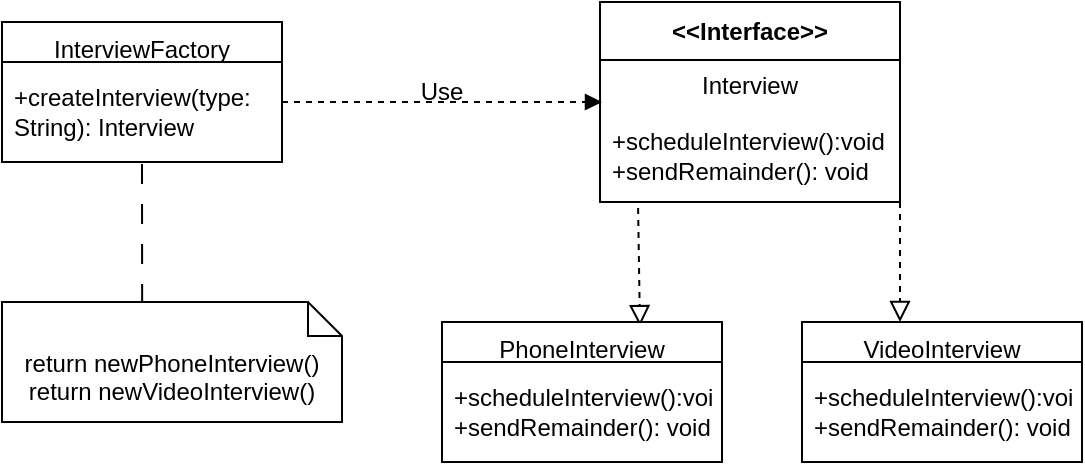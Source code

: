 <mxfile version="26.2.2">
  <diagram name="Page-1" id="c4acf3e9-155e-7222-9cf6-157b1a14988f">
    <mxGraphModel dx="858" dy="521" grid="1" gridSize="10" guides="1" tooltips="1" connect="1" arrows="1" fold="1" page="1" pageScale="1" pageWidth="850" pageHeight="1100" background="none" math="0" shadow="0">
      <root>
        <mxCell id="0" />
        <mxCell id="1" parent="0" />
        <mxCell id="wp97_dCdj_aK55z3YsEy-1" value="InterviewFactory" style="swimlane;fontStyle=0;align=center;verticalAlign=top;childLayout=stackLayout;horizontal=1;startSize=20;horizontalStack=0;resizeParent=1;resizeParentMax=0;resizeLast=0;collapsible=0;marginBottom=0;html=1;whiteSpace=wrap;" vertex="1" parent="1">
          <mxGeometry x="40" y="80" width="140" height="70" as="geometry" />
        </mxCell>
        <mxCell id="wp97_dCdj_aK55z3YsEy-2" value="+createInterview(type:&lt;div&gt;String): Interview&lt;/div&gt;" style="text;html=1;strokeColor=none;fillColor=none;align=left;verticalAlign=middle;spacingLeft=4;spacingRight=4;overflow=hidden;rotatable=0;points=[[0,0.5],[1,0.5]];portConstraint=eastwest;whiteSpace=wrap;" vertex="1" parent="wp97_dCdj_aK55z3YsEy-1">
          <mxGeometry y="20" width="140" height="50" as="geometry" />
        </mxCell>
        <mxCell id="wp97_dCdj_aK55z3YsEy-3" value="&amp;lt;&amp;lt;Interface&amp;gt;&amp;gt;" style="swimlane;fontStyle=1;align=center;verticalAlign=middle;childLayout=stackLayout;horizontal=1;startSize=29;horizontalStack=0;resizeParent=1;resizeParentMax=0;resizeLast=0;collapsible=0;marginBottom=0;html=1;whiteSpace=wrap;" vertex="1" parent="1">
          <mxGeometry x="339" y="70" width="150" height="100" as="geometry" />
        </mxCell>
        <mxCell id="wp97_dCdj_aK55z3YsEy-4" value="Interview" style="text;html=1;strokeColor=none;fillColor=none;align=center;verticalAlign=middle;spacingLeft=4;spacingRight=4;overflow=hidden;rotatable=0;points=[[0,0.5],[1,0.5]];portConstraint=eastwest;whiteSpace=wrap;" vertex="1" parent="wp97_dCdj_aK55z3YsEy-3">
          <mxGeometry y="29" width="150" height="25" as="geometry" />
        </mxCell>
        <mxCell id="wp97_dCdj_aK55z3YsEy-5" value="+scheduleInterview():void&lt;div&gt;+sendRemainder(): void&lt;/div&gt;" style="text;html=1;strokeColor=none;fillColor=none;align=left;verticalAlign=middle;spacingLeft=4;spacingRight=4;overflow=hidden;rotatable=0;points=[[0,0.5],[1,0.5]];portConstraint=eastwest;whiteSpace=wrap;" vertex="1" parent="wp97_dCdj_aK55z3YsEy-3">
          <mxGeometry y="54" width="150" height="46" as="geometry" />
        </mxCell>
        <mxCell id="wp97_dCdj_aK55z3YsEy-6" value="" style="endArrow=block;startArrow=none;endFill=0;startFill=0;endSize=8;html=1;verticalAlign=bottom;dashed=1;labelBackgroundColor=none;rounded=0;exitX=0.127;exitY=1.065;exitDx=0;exitDy=0;exitPerimeter=0;entryX=0.707;entryY=0.029;entryDx=0;entryDy=0;entryPerimeter=0;" edge="1" parent="1" source="wp97_dCdj_aK55z3YsEy-5" target="wp97_dCdj_aK55z3YsEy-12">
          <mxGeometry width="160" relative="1" as="geometry">
            <mxPoint x="170" y="240" as="sourcePoint" />
            <mxPoint x="360" y="240" as="targetPoint" />
          </mxGeometry>
        </mxCell>
        <mxCell id="wp97_dCdj_aK55z3YsEy-7" value="" style="endArrow=block;startArrow=none;endFill=0;startFill=0;endSize=8;html=1;verticalAlign=bottom;dashed=1;labelBackgroundColor=none;rounded=0;" edge="1" parent="1">
          <mxGeometry width="160" relative="1" as="geometry">
            <mxPoint x="489" y="170" as="sourcePoint" />
            <mxPoint x="489" y="230" as="targetPoint" />
          </mxGeometry>
        </mxCell>
        <mxCell id="wp97_dCdj_aK55z3YsEy-8" value="" style="html=1;verticalAlign=bottom;labelBackgroundColor=none;endArrow=block;endFill=1;dashed=1;rounded=0;" edge="1" parent="1">
          <mxGeometry width="160" relative="1" as="geometry">
            <mxPoint x="180" y="120" as="sourcePoint" />
            <mxPoint x="340" y="120" as="targetPoint" />
          </mxGeometry>
        </mxCell>
        <mxCell id="wp97_dCdj_aK55z3YsEy-9" value="Use" style="text;html=1;align=center;verticalAlign=middle;whiteSpace=wrap;rounded=0;" vertex="1" parent="1">
          <mxGeometry x="230" y="100" width="60" height="30" as="geometry" />
        </mxCell>
        <mxCell id="wp97_dCdj_aK55z3YsEy-10" value="VideoInterview" style="swimlane;fontStyle=0;align=center;verticalAlign=top;childLayout=stackLayout;horizontal=1;startSize=20;horizontalStack=0;resizeParent=1;resizeParentMax=0;resizeLast=0;collapsible=0;marginBottom=0;html=1;whiteSpace=wrap;" vertex="1" parent="1">
          <mxGeometry x="440" y="230" width="140" height="70" as="geometry" />
        </mxCell>
        <mxCell id="wp97_dCdj_aK55z3YsEy-11" value="+scheduleInterview():void&lt;div&gt;+sendRemainder(): void&lt;/div&gt;" style="text;html=1;strokeColor=none;fillColor=none;align=left;verticalAlign=middle;spacingLeft=4;spacingRight=4;overflow=hidden;rotatable=0;points=[[0,0.5],[1,0.5]];portConstraint=eastwest;whiteSpace=wrap;" vertex="1" parent="wp97_dCdj_aK55z3YsEy-10">
          <mxGeometry y="20" width="140" height="50" as="geometry" />
        </mxCell>
        <mxCell id="wp97_dCdj_aK55z3YsEy-12" value="PhoneInterview" style="swimlane;fontStyle=0;align=center;verticalAlign=top;childLayout=stackLayout;horizontal=1;startSize=20;horizontalStack=0;resizeParent=1;resizeParentMax=0;resizeLast=0;collapsible=0;marginBottom=0;html=1;whiteSpace=wrap;" vertex="1" parent="1">
          <mxGeometry x="260" y="230" width="140" height="70" as="geometry" />
        </mxCell>
        <mxCell id="wp97_dCdj_aK55z3YsEy-13" value="+scheduleInterview():void&lt;div&gt;+sendRemainder(): void&lt;/div&gt;" style="text;html=1;strokeColor=none;fillColor=none;align=left;verticalAlign=middle;spacingLeft=4;spacingRight=4;overflow=hidden;rotatable=0;points=[[0,0.5],[1,0.5]];portConstraint=eastwest;whiteSpace=wrap;" vertex="1" parent="wp97_dCdj_aK55z3YsEy-12">
          <mxGeometry y="20" width="140" height="50" as="geometry" />
        </mxCell>
        <mxCell id="wp97_dCdj_aK55z3YsEy-14" value="" style="endArrow=none;startArrow=none;endFill=0;startFill=0;endSize=8;html=1;verticalAlign=bottom;dashed=1;labelBackgroundColor=none;dashPattern=10 10;rounded=0;exitX=0.5;exitY=1.02;exitDx=0;exitDy=0;exitPerimeter=0;entryX=0.438;entryY=0;entryDx=0;entryDy=0;entryPerimeter=0;" edge="1" parent="1" source="wp97_dCdj_aK55z3YsEy-2">
          <mxGeometry width="160" relative="1" as="geometry">
            <mxPoint x="50" y="200" as="sourcePoint" />
            <mxPoint x="110.08" y="220" as="targetPoint" />
          </mxGeometry>
        </mxCell>
        <mxCell id="wp97_dCdj_aK55z3YsEy-15" value="&lt;span style=&quot;text-align: left;&quot;&gt;return newPhoneInterview()&lt;/span&gt;&lt;div&gt;&lt;span style=&quot;text-align: left;&quot;&gt;return newVideoInterview()&lt;/span&gt;&lt;/div&gt;&lt;div&gt;&lt;br&gt;&lt;/div&gt;" style="shape=note2;boundedLbl=1;whiteSpace=wrap;html=1;size=17;verticalAlign=top;align=center;" vertex="1" parent="1">
          <mxGeometry x="40" y="220" width="170" height="60" as="geometry" />
        </mxCell>
      </root>
    </mxGraphModel>
  </diagram>
</mxfile>
